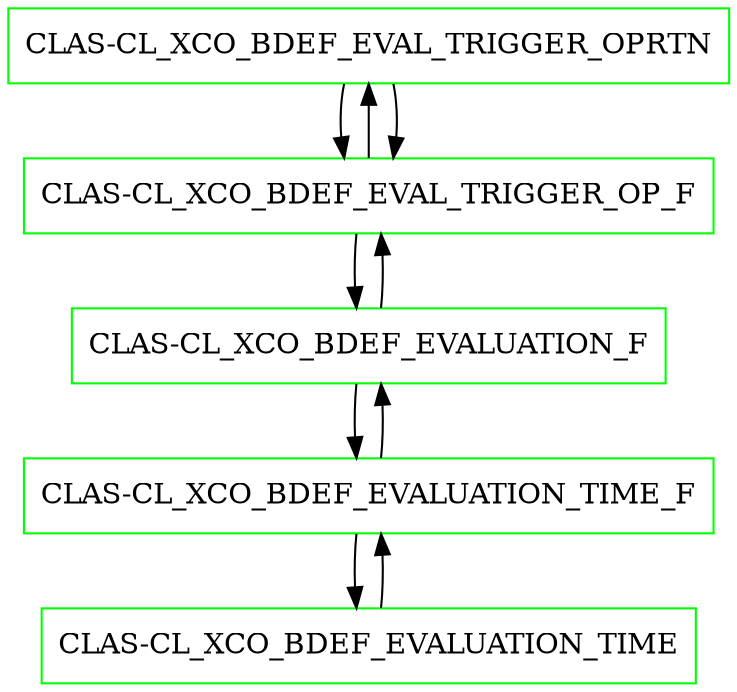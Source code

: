 digraph G {
  "CLAS-CL_XCO_BDEF_EVAL_TRIGGER_OPRTN" [shape=box,color=green];
  "CLAS-CL_XCO_BDEF_EVAL_TRIGGER_OP_F" [shape=box,color=green,URL="./CLAS_CL_XCO_BDEF_EVAL_TRIGGER_OP_F.html"];
  "CLAS-CL_XCO_BDEF_EVAL_TRIGGER_OPRTN" [shape=box,color=green,URL="./CLAS_CL_XCO_BDEF_EVAL_TRIGGER_OPRTN.html"];
  "CLAS-CL_XCO_BDEF_EVALUATION_F" [shape=box,color=green,URL="./CLAS_CL_XCO_BDEF_EVALUATION_F.html"];
  "CLAS-CL_XCO_BDEF_EVALUATION_TIME_F" [shape=box,color=green,URL="./CLAS_CL_XCO_BDEF_EVALUATION_TIME_F.html"];
  "CLAS-CL_XCO_BDEF_EVALUATION_TIME" [shape=box,color=green,URL="./CLAS_CL_XCO_BDEF_EVALUATION_TIME.html"];
  "CLAS-CL_XCO_BDEF_EVAL_TRIGGER_OPRTN" -> "CLAS-CL_XCO_BDEF_EVAL_TRIGGER_OP_F";
  "CLAS-CL_XCO_BDEF_EVAL_TRIGGER_OP_F" -> "CLAS-CL_XCO_BDEF_EVALUATION_F";
  "CLAS-CL_XCO_BDEF_EVAL_TRIGGER_OP_F" -> "CLAS-CL_XCO_BDEF_EVAL_TRIGGER_OPRTN";
  "CLAS-CL_XCO_BDEF_EVAL_TRIGGER_OPRTN" -> "CLAS-CL_XCO_BDEF_EVAL_TRIGGER_OP_F";
  "CLAS-CL_XCO_BDEF_EVALUATION_F" -> "CLAS-CL_XCO_BDEF_EVALUATION_TIME_F";
  "CLAS-CL_XCO_BDEF_EVALUATION_F" -> "CLAS-CL_XCO_BDEF_EVAL_TRIGGER_OP_F";
  "CLAS-CL_XCO_BDEF_EVALUATION_TIME_F" -> "CLAS-CL_XCO_BDEF_EVALUATION_F";
  "CLAS-CL_XCO_BDEF_EVALUATION_TIME_F" -> "CLAS-CL_XCO_BDEF_EVALUATION_TIME";
  "CLAS-CL_XCO_BDEF_EVALUATION_TIME" -> "CLAS-CL_XCO_BDEF_EVALUATION_TIME_F";
}
